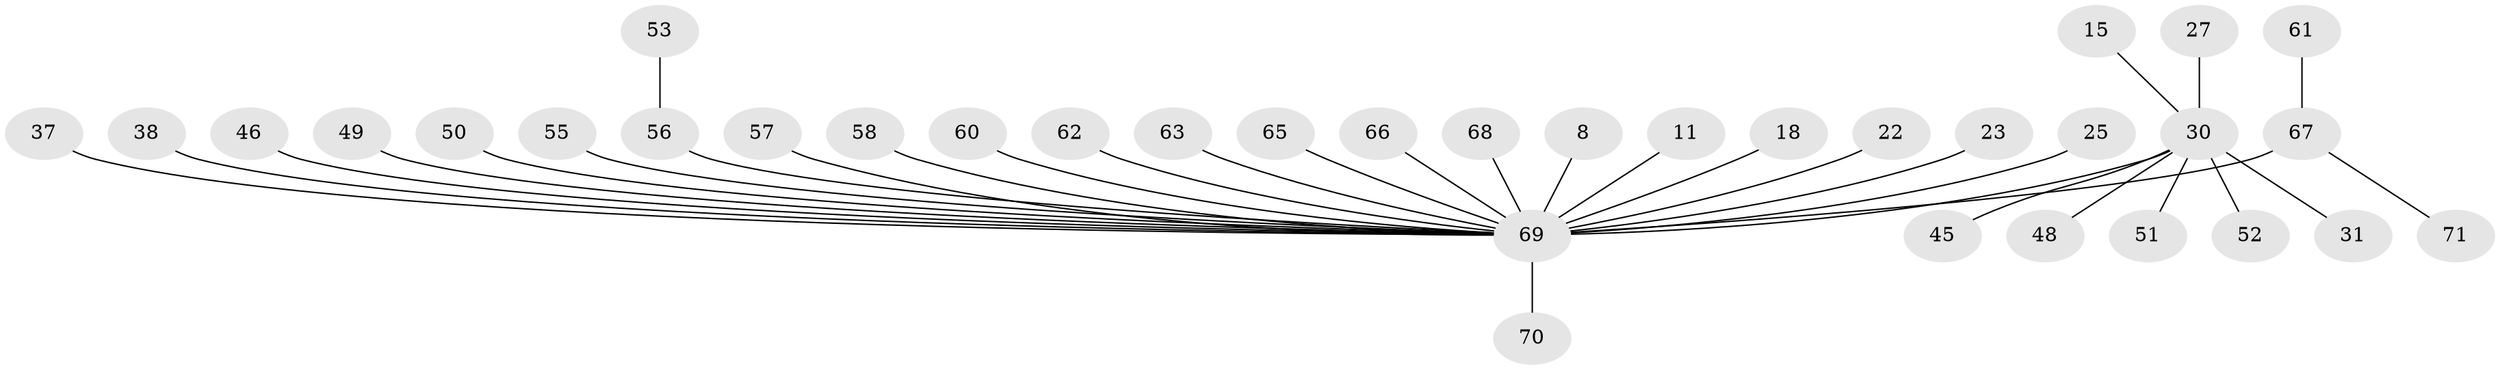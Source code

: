 // original degree distribution, {16: 0.014084507042253521, 9: 0.028169014084507043, 7: 0.056338028169014086, 11: 0.014084507042253521, 6: 0.056338028169014086, 3: 0.07042253521126761, 1: 0.4788732394366197, 2: 0.22535211267605634, 4: 0.056338028169014086}
// Generated by graph-tools (version 1.1) at 2025/47/03/09/25 04:47:30]
// undirected, 35 vertices, 34 edges
graph export_dot {
graph [start="1"]
  node [color=gray90,style=filled];
  8;
  11;
  15;
  18;
  22;
  23;
  25;
  27;
  30 [super="+1"];
  31;
  37;
  38 [super="+36"];
  45;
  46;
  48;
  49 [super="+12+39+41"];
  50;
  51;
  52;
  53;
  55;
  56 [super="+47"];
  57;
  58;
  60;
  61;
  62 [super="+42"];
  63;
  65;
  66 [super="+24+29"];
  67 [super="+34"];
  68;
  69 [super="+33+28+17+44+64+59"];
  70;
  71;
  8 -- 69;
  11 -- 69;
  15 -- 30;
  18 -- 69;
  22 -- 69;
  23 -- 69;
  25 -- 69 [weight=2];
  27 -- 30;
  30 -- 48;
  30 -- 52;
  30 -- 69 [weight=13];
  30 -- 45;
  30 -- 51;
  30 -- 31;
  37 -- 69;
  38 -- 69;
  46 -- 69;
  49 -- 69 [weight=6];
  50 -- 69;
  53 -- 56;
  55 -- 69;
  56 -- 69 [weight=5];
  57 -- 69;
  58 -- 69;
  60 -- 69;
  61 -- 67;
  62 -- 69;
  63 -- 69;
  65 -- 69;
  66 -- 69;
  67 -- 69 [weight=4];
  67 -- 71;
  68 -- 69;
  69 -- 70;
}
